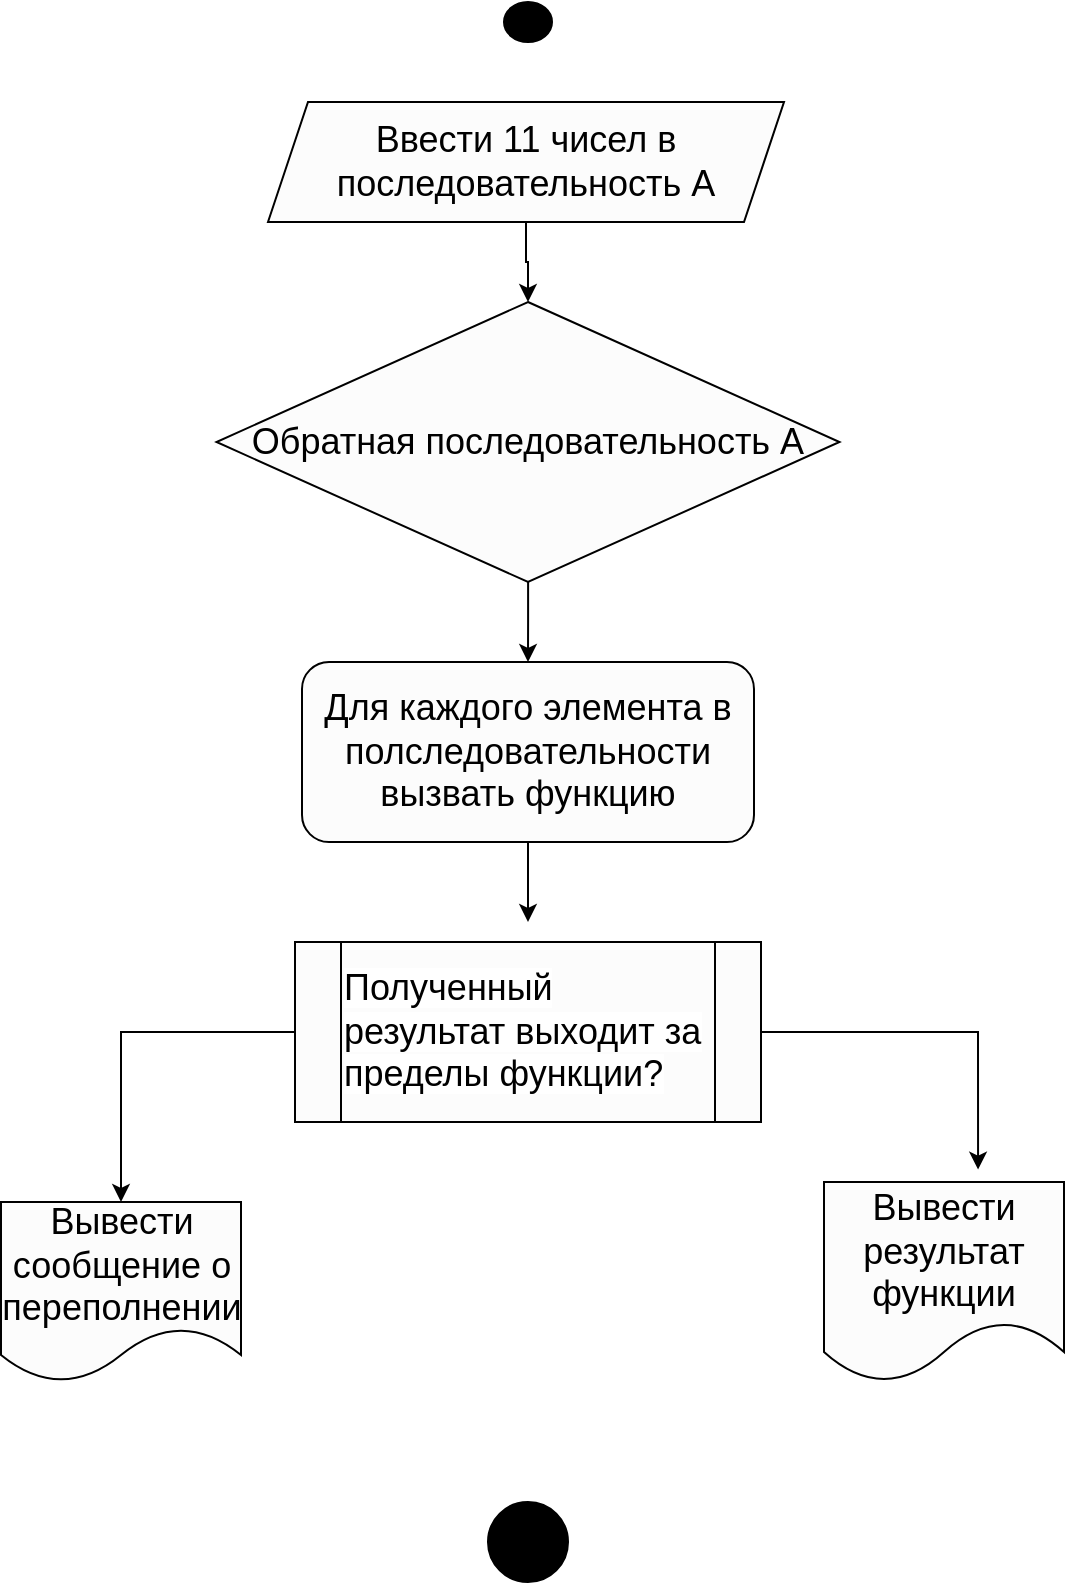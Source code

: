 <mxfile version="14.9.2" type="github">
  <diagram id="jz84Vvqjcb3qABP4qZ7d" name="Page-1">
    <mxGraphModel dx="782" dy="739" grid="1" gridSize="10" guides="1" tooltips="1" connect="1" arrows="1" fold="1" page="1" pageScale="1" pageWidth="827" pageHeight="1169" math="0" shadow="0">
      <root>
        <mxCell id="0" />
        <mxCell id="1" parent="0" />
        <mxCell id="BaBQhX0LWxd9E4BDWXPx-1" value="" style="ellipse;whiteSpace=wrap;html=1;fillColor=#000000;" vertex="1" parent="1">
          <mxGeometry x="370" y="10" width="24" height="20" as="geometry" />
        </mxCell>
        <mxCell id="BaBQhX0LWxd9E4BDWXPx-22" style="edgeStyle=orthogonalEdgeStyle;rounded=0;orthogonalLoop=1;jettySize=auto;html=1;entryX=0.5;entryY=0;entryDx=0;entryDy=0;" edge="1" parent="1" source="BaBQhX0LWxd9E4BDWXPx-3" target="BaBQhX0LWxd9E4BDWXPx-9">
          <mxGeometry relative="1" as="geometry" />
        </mxCell>
        <mxCell id="BaBQhX0LWxd9E4BDWXPx-3" value="&lt;span style=&quot;font-size: 18px&quot;&gt;Ввести 11 чисел в последовательность А&lt;/span&gt;" style="shape=parallelogram;perimeter=parallelogramPerimeter;whiteSpace=wrap;html=1;fixedSize=1;fillColor=#FCFCFC;" vertex="1" parent="1">
          <mxGeometry x="252" y="60" width="258" height="60" as="geometry" />
        </mxCell>
        <mxCell id="BaBQhX0LWxd9E4BDWXPx-24" style="edgeStyle=orthogonalEdgeStyle;rounded=0;orthogonalLoop=1;jettySize=auto;html=1;entryX=0.5;entryY=0;entryDx=0;entryDy=0;" edge="1" parent="1" source="BaBQhX0LWxd9E4BDWXPx-9" target="BaBQhX0LWxd9E4BDWXPx-12">
          <mxGeometry relative="1" as="geometry" />
        </mxCell>
        <mxCell id="BaBQhX0LWxd9E4BDWXPx-9" value="&lt;span style=&quot;font-size: 18px&quot;&gt;Обратная последовательность А&lt;/span&gt;" style="rhombus;whiteSpace=wrap;html=1;fillColor=#FCFCFC;" vertex="1" parent="1">
          <mxGeometry x="226.25" y="160" width="311.5" height="140" as="geometry" />
        </mxCell>
        <mxCell id="BaBQhX0LWxd9E4BDWXPx-25" style="edgeStyle=orthogonalEdgeStyle;rounded=0;orthogonalLoop=1;jettySize=auto;html=1;" edge="1" parent="1" source="BaBQhX0LWxd9E4BDWXPx-12">
          <mxGeometry relative="1" as="geometry">
            <mxPoint x="382" y="470" as="targetPoint" />
          </mxGeometry>
        </mxCell>
        <mxCell id="BaBQhX0LWxd9E4BDWXPx-12" value="&lt;span style=&quot;font-size: 18px&quot;&gt;Для каждого элемента в полследовательности вызвать функцию&lt;/span&gt;" style="rounded=1;whiteSpace=wrap;html=1;fillColor=#FCFCFC;" vertex="1" parent="1">
          <mxGeometry x="269" y="340" width="226" height="90" as="geometry" />
        </mxCell>
        <mxCell id="BaBQhX0LWxd9E4BDWXPx-21" style="edgeStyle=orthogonalEdgeStyle;rounded=0;orthogonalLoop=1;jettySize=auto;html=1;exitX=0.5;exitY=1;exitDx=0;exitDy=0;" edge="1" parent="1" source="BaBQhX0LWxd9E4BDWXPx-15">
          <mxGeometry relative="1" as="geometry">
            <mxPoint x="382" y="560" as="targetPoint" />
          </mxGeometry>
        </mxCell>
        <mxCell id="BaBQhX0LWxd9E4BDWXPx-27" style="edgeStyle=orthogonalEdgeStyle;rounded=0;orthogonalLoop=1;jettySize=auto;html=1;" edge="1" parent="1" source="BaBQhX0LWxd9E4BDWXPx-15" target="BaBQhX0LWxd9E4BDWXPx-18">
          <mxGeometry relative="1" as="geometry" />
        </mxCell>
        <mxCell id="BaBQhX0LWxd9E4BDWXPx-28" style="edgeStyle=orthogonalEdgeStyle;rounded=0;orthogonalLoop=1;jettySize=auto;html=1;exitX=1;exitY=0.5;exitDx=0;exitDy=0;entryX=0.642;entryY=-0.062;entryDx=0;entryDy=0;entryPerimeter=0;" edge="1" parent="1" source="BaBQhX0LWxd9E4BDWXPx-15" target="BaBQhX0LWxd9E4BDWXPx-19">
          <mxGeometry relative="1" as="geometry" />
        </mxCell>
        <mxCell id="BaBQhX0LWxd9E4BDWXPx-15" value="&lt;div style=&quot;text-align: left&quot;&gt;&lt;font face=&quot;montserrat, tahoma, meiryo, sans-serif&quot;&gt;&lt;span style=&quot;font-size: 18px ; background-color: rgb(255 , 255 , 255)&quot;&gt;Полученный результат выходит за пределы функции?&lt;/span&gt;&lt;/font&gt;&lt;/div&gt;" style="shape=process;whiteSpace=wrap;html=1;backgroundOutline=1;fillColor=#FCFCFC;" vertex="1" parent="1">
          <mxGeometry x="265.5" y="480" width="233" height="90" as="geometry" />
        </mxCell>
        <mxCell id="BaBQhX0LWxd9E4BDWXPx-18" value="&lt;font style=&quot;font-size: 18px&quot;&gt;Вывести сообщение о переполнении&lt;/font&gt;" style="shape=document;whiteSpace=wrap;html=1;boundedLbl=1;fillColor=#FCFCFC;" vertex="1" parent="1">
          <mxGeometry x="118.5" y="610" width="120" height="90" as="geometry" />
        </mxCell>
        <mxCell id="BaBQhX0LWxd9E4BDWXPx-19" value="&lt;font style=&quot;font-size: 18px&quot;&gt;Вывести результат&lt;br&gt;функции&lt;br&gt;&lt;/font&gt;" style="shape=document;whiteSpace=wrap;html=1;boundedLbl=1;fillColor=#FCFCFC;" vertex="1" parent="1">
          <mxGeometry x="530" y="600" width="120" height="100" as="geometry" />
        </mxCell>
        <mxCell id="BaBQhX0LWxd9E4BDWXPx-29" value="" style="ellipse;whiteSpace=wrap;html=1;fillColor=#000000;" vertex="1" parent="1">
          <mxGeometry x="362" y="760" width="40" height="40" as="geometry" />
        </mxCell>
      </root>
    </mxGraphModel>
  </diagram>
</mxfile>
